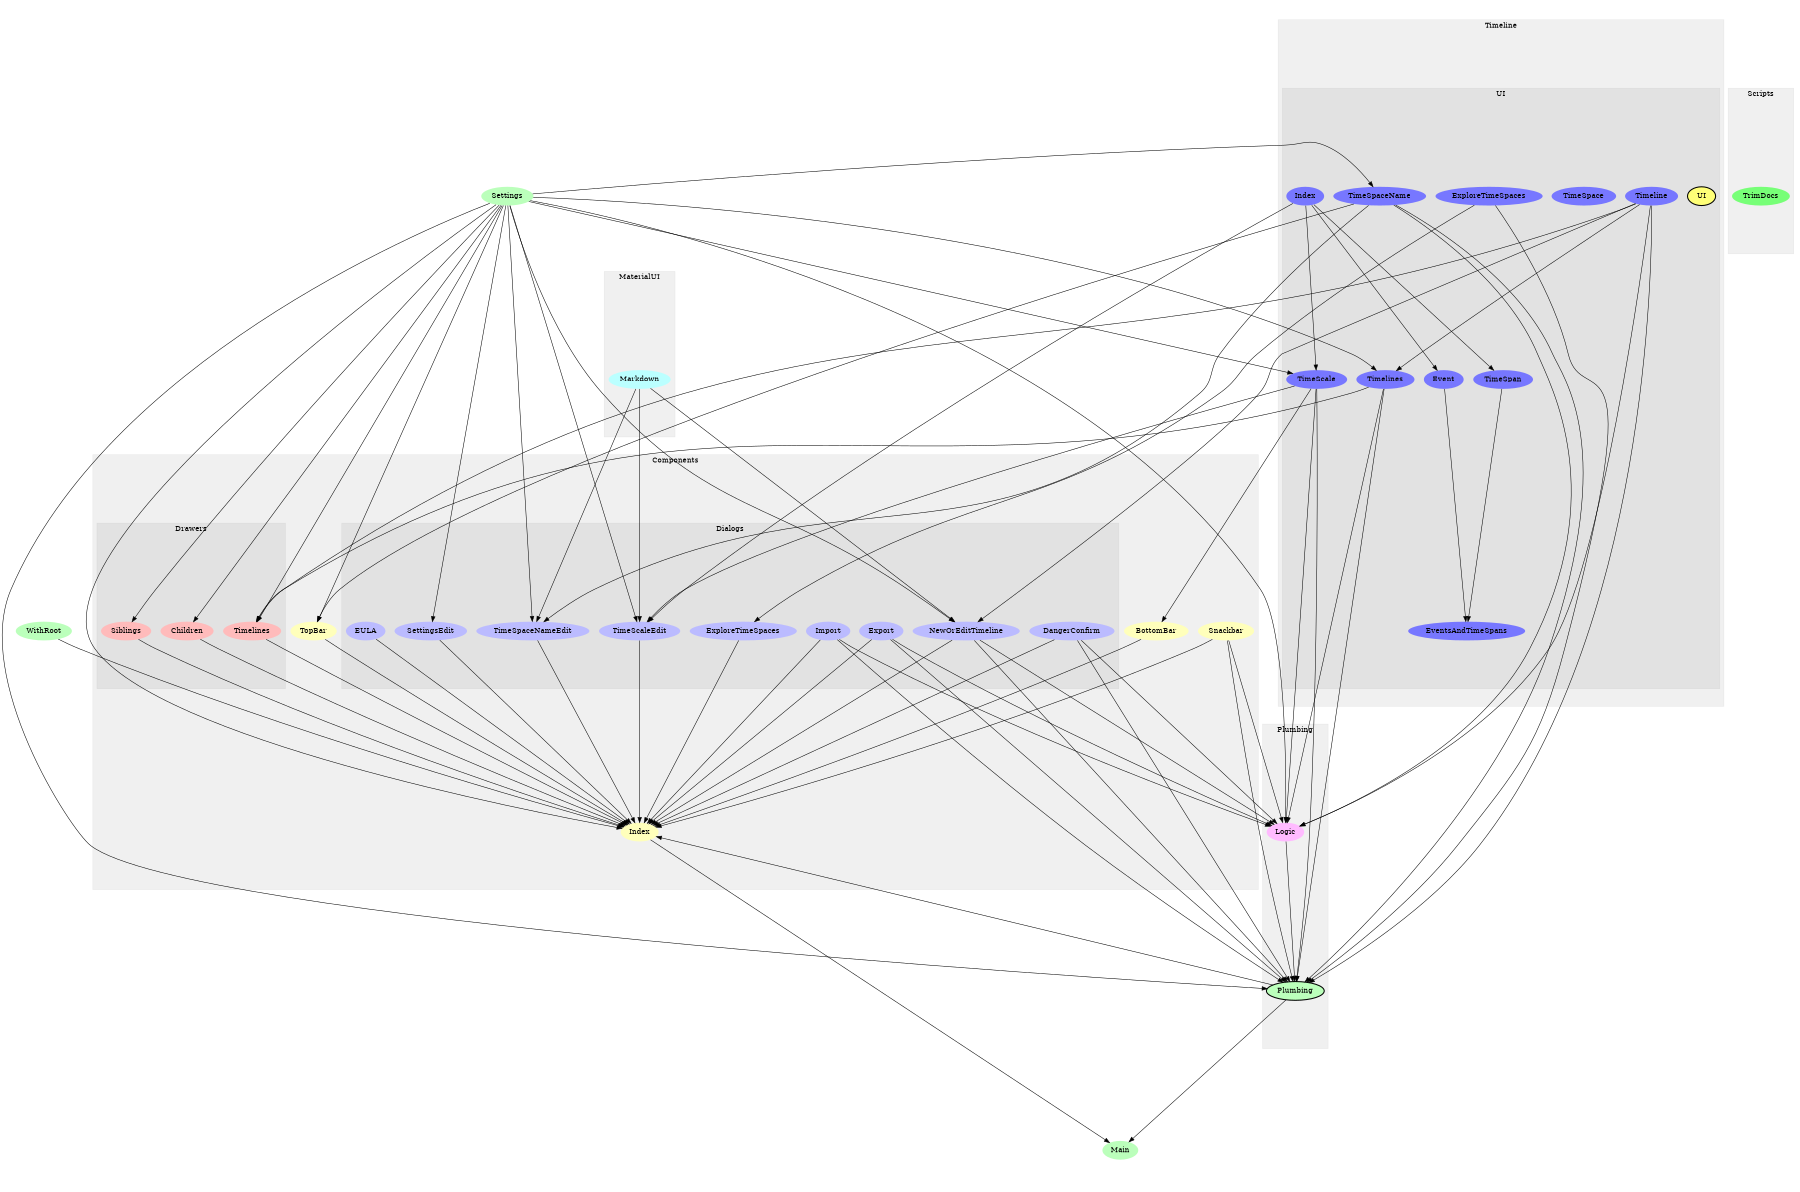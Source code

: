 digraph Modules {
size="12,8";
ratio="fill";
u1[label="WithRoot",style="filled",fillcolor="#bbffbb",penwidth="0"];
u3[label="Main",style="filled",fillcolor="#bbffbb",penwidth="0"];
u32[label="Settings",style="filled",fillcolor="#bbffbb",penwidth="0"];
subgraph cluster_0 {
label="Components";
color="#0000000F";
style="filled";
u16[label="BottomBar",style="filled",fillcolor="#ffffbb",penwidth="0"];
u26[label="TopBar",style="filled",fillcolor="#ffffbb",penwidth="0"];
u27[label="Snackbar",style="filled",fillcolor="#ffffbb",penwidth="0"];
u28[label="Index",style="filled",fillcolor="#ffffbb",penwidth="0"];
subgraph cluster_1 {
label="Dialogs";
color="#0000000F";
style="filled";
u17[label="EULA",style="filled",fillcolor="#bbbbff",penwidth="0"];
u18[label="DangerConfirm",style="filled",fillcolor="#bbbbff",penwidth="0"];
u19[label="Import",style="filled",fillcolor="#bbbbff",penwidth="0"];
u20[label="TimeScaleEdit",style="filled",fillcolor="#bbbbff",penwidth="0"];
u21[label="Export",style="filled",fillcolor="#bbbbff",penwidth="0"];
u22[label="TimeSpaceNameEdit",style="filled",fillcolor="#bbbbff",penwidth="0"];
u23[label="SettingsEdit",style="filled",fillcolor="#bbbbff",penwidth="0"];
u24[label="ExploreTimeSpaces",style="filled",fillcolor="#bbbbff",penwidth="0"];
u25[label="NewOrEditTimeline",style="filled",fillcolor="#bbbbff",penwidth="0"];

}
subgraph cluster_2 {
label="Drawers";
color="#0000000F";
style="filled";
u29[label="Siblings",style="filled",fillcolor="#ffbbbb",penwidth="0"];
u30[label="Children",style="filled",fillcolor="#ffbbbb",penwidth="0"];
u31[label="Timelines",style="filled",fillcolor="#ffbbbb",penwidth="0"];

}

}
subgraph cluster_3 {
label="MaterialUI";
color="#0000000F";
style="filled";
u33[label="Markdown",style="filled",fillcolor="#bbffff",penwidth="0"];

}
subgraph cluster_4 {
label="Plumbing";
color="#0000000F";
style="filled";
u2[label="Plumbing",style="filled,bold",fillcolor="#bbffbb"];
u0[label="Logic",style="filled",fillcolor="#ffbbff",penwidth="0"];

}
subgraph cluster_5 {
label="Scripts";
color="#0000000F";
style="filled";
u15[label="TrimDocs",style="filled",fillcolor="#77ff77",penwidth="0"];

}
subgraph cluster_6 {
label="Timeline";
color="#0000000F";
style="filled";
subgraph cluster_7 {
label="UI";
color="#0000000F";
style="filled";
u14[label="UI",style="filled,bold",fillcolor="#ffff77"];
u4[label="TimeSpan",style="filled",fillcolor="#7777ff",penwidth="0"];
u5[label="EventsAndTimeSpans",style="filled",fillcolor="#7777ff",penwidth="0"];
u6[label="TimeSpaceName",style="filled",fillcolor="#7777ff",penwidth="0"];
u7[label="TimeSpace",style="filled",fillcolor="#7777ff",penwidth="0"];
u8[label="TimeScale",style="filled",fillcolor="#7777ff",penwidth="0"];
u9[label="Event",style="filled",fillcolor="#7777ff",penwidth="0"];
u10[label="Timelines",style="filled",fillcolor="#7777ff",penwidth="0"];
u11[label="ExploreTimeSpaces",style="filled",fillcolor="#7777ff",penwidth="0"];
u12[label="Timeline",style="filled",fillcolor="#7777ff",penwidth="0"];
u13[label="Index",style="filled",fillcolor="#7777ff",penwidth="0"];

}

}
u6 -> u0;
u8 -> u0;
u10 -> u0;
u12 -> u0;
u18 -> u0;
u19 -> u0;
u21 -> u0;
u25 -> u0;
u27 -> u0;
u32 -> u0;
u0 -> u2;
u6 -> u2;
u8 -> u2;
u10 -> u2;
u11 -> u2;
u12 -> u2;
u18 -> u2;
u19 -> u2;
u21 -> u2;
u25 -> u2;
u27 -> u2;
u32 -> u2;
u2 -> u3;
u28 -> u3;
u13 -> u4;
u4 -> u5;
u9 -> u5;
u32 -> u6;
u13 -> u8;
u32 -> u8;
u13 -> u9;
u12 -> u10;
u32 -> u10;
u8 -> u16;
u8 -> u20;
u13 -> u20;
u32 -> u20;
u33 -> u20;
u6 -> u22;
u32 -> u22;
u33 -> u22;
u32 -> u23;
u11 -> u24;
u12 -> u25;
u32 -> u25;
u33 -> u25;
u6 -> u26;
u32 -> u26;
u1 -> u28;
u2 -> u28;
u16 -> u28;
u17 -> u28;
u18 -> u28;
u19 -> u28;
u20 -> u28;
u21 -> u28;
u22 -> u28;
u23 -> u28;
u24 -> u28;
u25 -> u28;
u26 -> u28;
u27 -> u28;
u29 -> u28;
u30 -> u28;
u31 -> u28;
u32 -> u28;
u32 -> u29;
u32 -> u30;
u10 -> u31;
u12 -> u31;
u32 -> u31;

}
